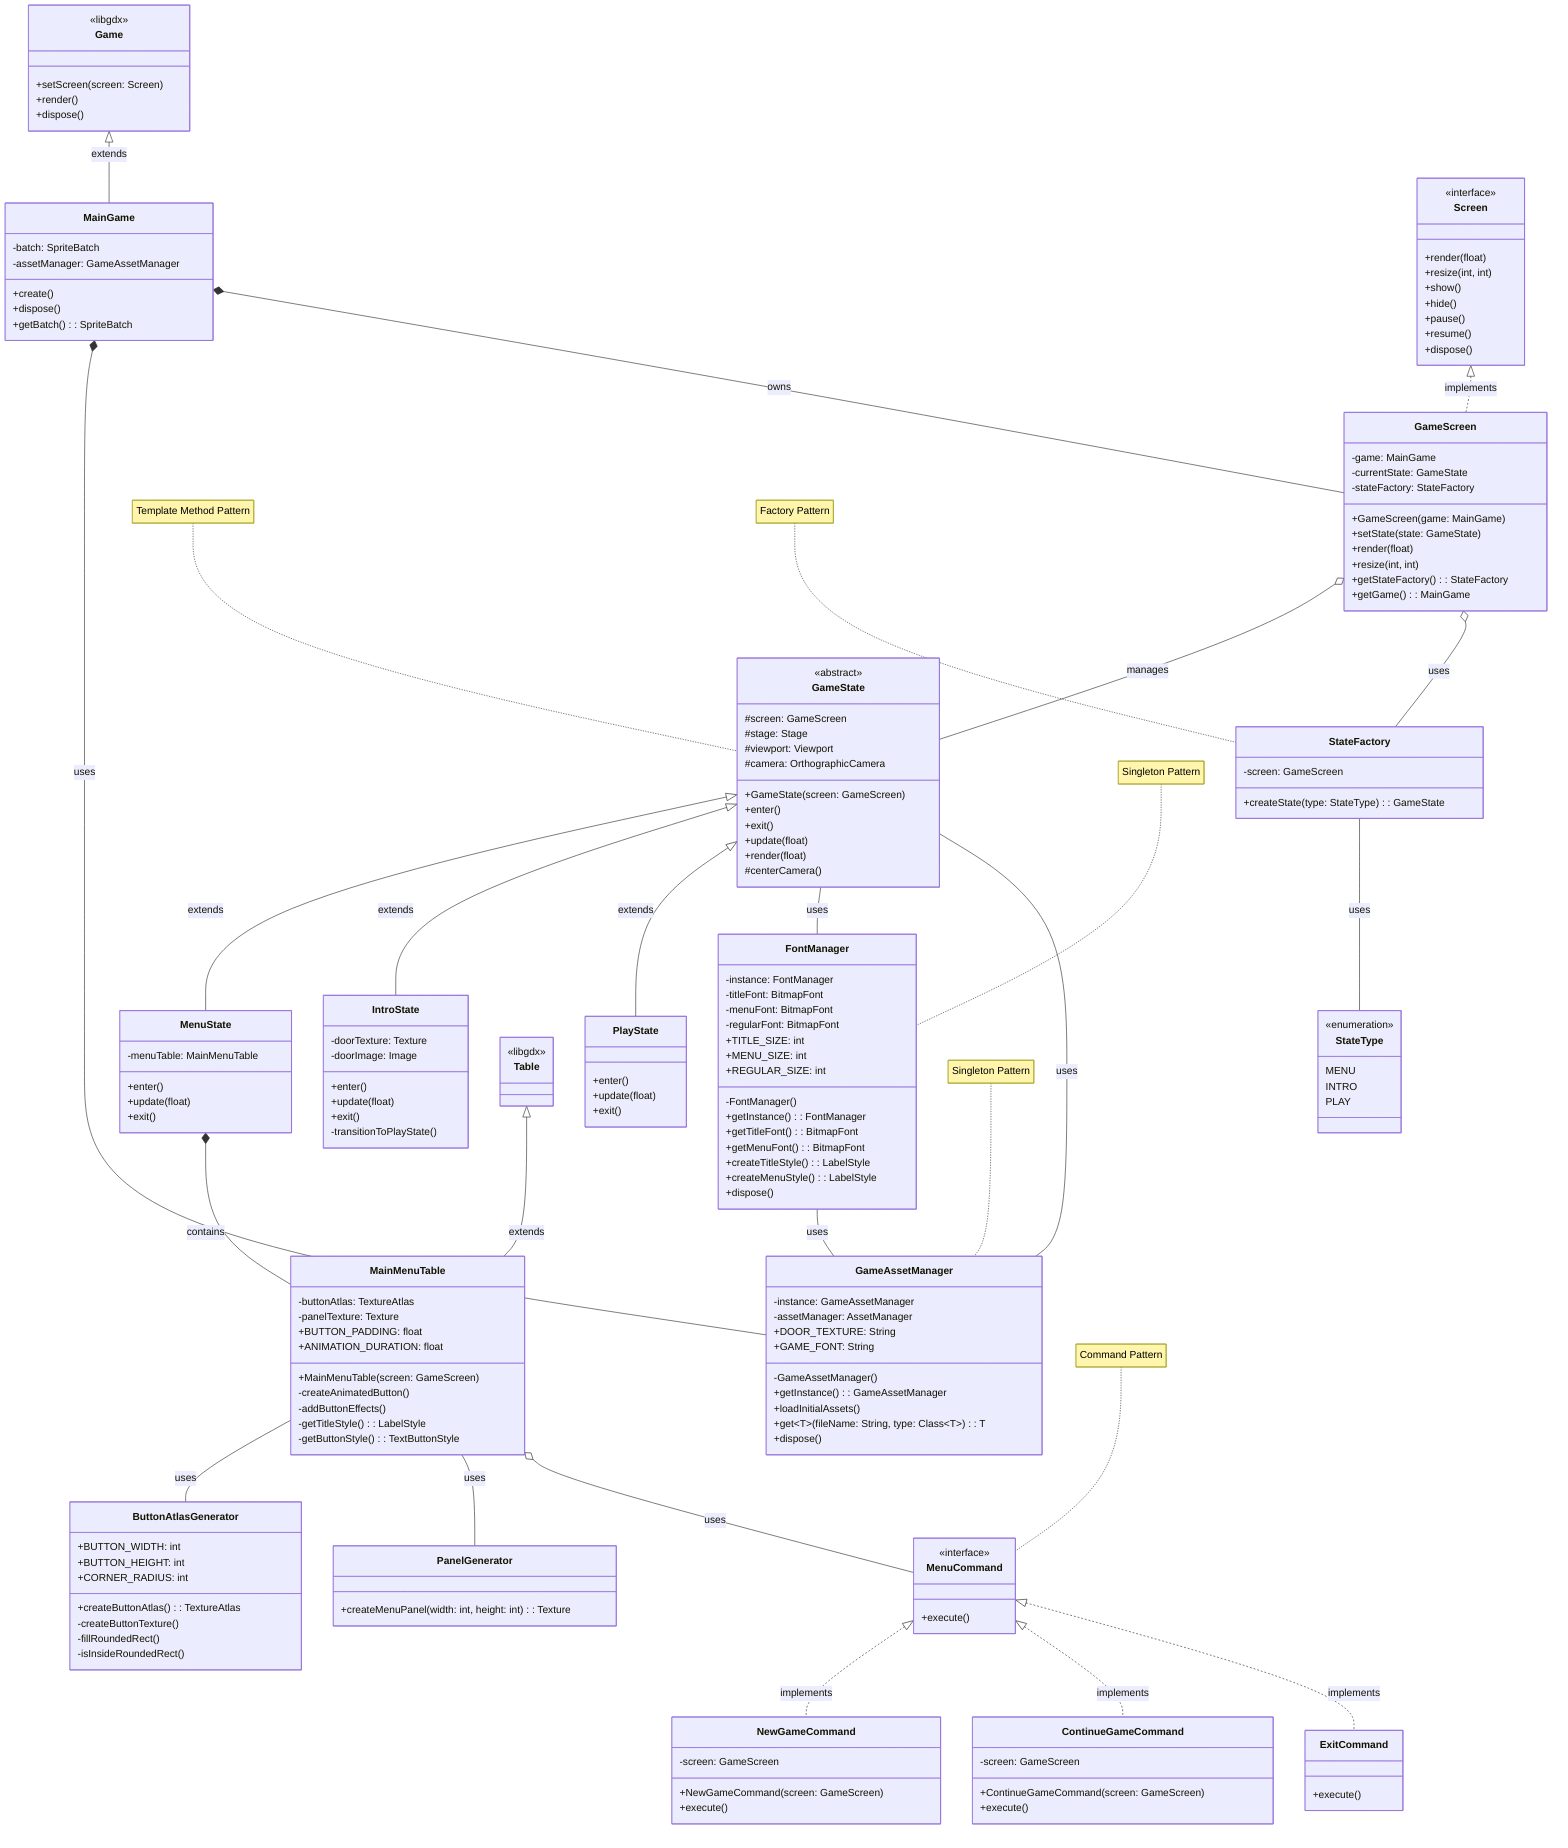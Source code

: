 classDiagram
    %% Core Game Classes
    class Game {
        <<libgdx>>
        +setScreen(screen: Screen)
        +render()
        +dispose()
    }

    class MainGame {
        -batch: SpriteBatch
        -assetManager: GameAssetManager
        +create()
        +dispose()
        +getBatch(): SpriteBatch
    }

    %% Asset Management
    class GameAssetManager {
        -instance: GameAssetManager
        -assetManager: AssetManager
        +DOOR_TEXTURE: String
        +GAME_FONT: String
        -GameAssetManager()
        +getInstance(): GameAssetManager
        +loadInitialAssets()
        +get~T~(fileName: String, type: Class~T~): T
        +dispose()
    }

    %% Screen Management
    class Screen {
        <<interface>>
        +render(float)
        +resize(int, int)
        +show()
        +hide()
        +pause()
        +resume()
        +dispose()
    }

    class GameScreen {
        -game: MainGame
        -currentState: GameState
        -stateFactory: StateFactory
        +GameScreen(game: MainGame)
        +setState(state: GameState)
        +render(float)
        +resize(int, int)
        +getStateFactory(): StateFactory
        +getGame(): MainGame
    }

    %% State Management
    class GameState {
        <<abstract>>
        #screen: GameScreen
        #stage: Stage
        #viewport: Viewport
        #camera: OrthographicCamera
        +GameState(screen: GameScreen)
        +enter()
        +exit()
        +update(float)
        +render(float)
        #centerCamera()
    }

    class MenuState {
        -menuTable: MainMenuTable
        +enter()
        +update(float)
        +exit()
    }

    class IntroState {
        -doorTexture: Texture
        -doorImage: Image
        +enter()
        +update(float)
        +exit()
        -transitionToPlayState()
    }

    class PlayState {
        +enter()
        +update(float)
        +exit()
    }

    %% UI Components
    class Table {
        <<libgdx>>
    }

    class MainMenuTable {
        -buttonAtlas: TextureAtlas
        -panelTexture: Texture
        +BUTTON_PADDING: float
        +ANIMATION_DURATION: float
        +MainMenuTable(screen: GameScreen)
        -createAnimatedButton()
        -addButtonEffects()
        -getTitleStyle(): LabelStyle
        -getButtonStyle(): TextButtonStyle
    }

    %% UI Generators
    class ButtonAtlasGenerator {
        +BUTTON_WIDTH: int
        +BUTTON_HEIGHT: int
        +CORNER_RADIUS: int
        +createButtonAtlas(): TextureAtlas
        -createButtonTexture()
        -fillRoundedRect()
        -isInsideRoundedRect()
    }

    class PanelGenerator {
        +createMenuPanel(width: int, height: int): Texture
    }

    %% Font Management
    class FontManager {
        -instance: FontManager
        -titleFont: BitmapFont
        -menuFont: BitmapFont
        -regularFont: BitmapFont
        +TITLE_SIZE: int
        +MENU_SIZE: int
        +REGULAR_SIZE: int
        -FontManager()
        +getInstance(): FontManager
        +getTitleFont(): BitmapFont
        +getMenuFont(): BitmapFont
        +createTitleStyle(): LabelStyle
        +createMenuStyle(): LabelStyle
        +dispose()
    }

    %% Command Pattern
    class MenuCommand {
        <<interface>>
        +execute()
    }

    class NewGameCommand {
        -screen: GameScreen
        +NewGameCommand(screen: GameScreen)
        +execute()
    }

    class ContinueGameCommand {
        -screen: GameScreen
        +ContinueGameCommand(screen: GameScreen)
        +execute()
    }

    class ExitCommand {
        +execute()
    }

    %% Factory
    class StateFactory {
        -screen: GameScreen
        +createState(type: StateType): GameState
    }

    class StateType {
        <<enumeration>>
        MENU
        INTRO
        PLAY
    }

    %% Relationships
    Game <|-- MainGame : extends
    Screen <|.. GameScreen : implements
    MainGame *-- GameAssetManager : uses
    MainGame *-- GameScreen : owns
    GameScreen o-- GameState : manages
    GameScreen o-- StateFactory : uses
    GameState <|-- MenuState : extends
    GameState <|-- IntroState : extends
    GameState <|-- PlayState : extends
    Table <|-- MainMenuTable : extends
    MenuState *-- MainMenuTable : contains
    MainMenuTable -- ButtonAtlasGenerator : uses
    MainMenuTable -- PanelGenerator : uses
    MainMenuTable o-- MenuCommand : uses
    MenuCommand <|.. NewGameCommand : implements
    MenuCommand <|.. ContinueGameCommand : implements
    MenuCommand <|.. ExitCommand : implements
    StateFactory -- StateType : uses
    GameState -- FontManager : uses
    GameState -- GameAssetManager : uses
    FontManager -- GameAssetManager : uses

    %% Notes
    note for GameAssetManager "Singleton Pattern"
    note for FontManager "Singleton Pattern"
    note for GameState "Template Method Pattern"
    note for MenuCommand "Command Pattern"
    note for StateFactory "Factory Pattern"